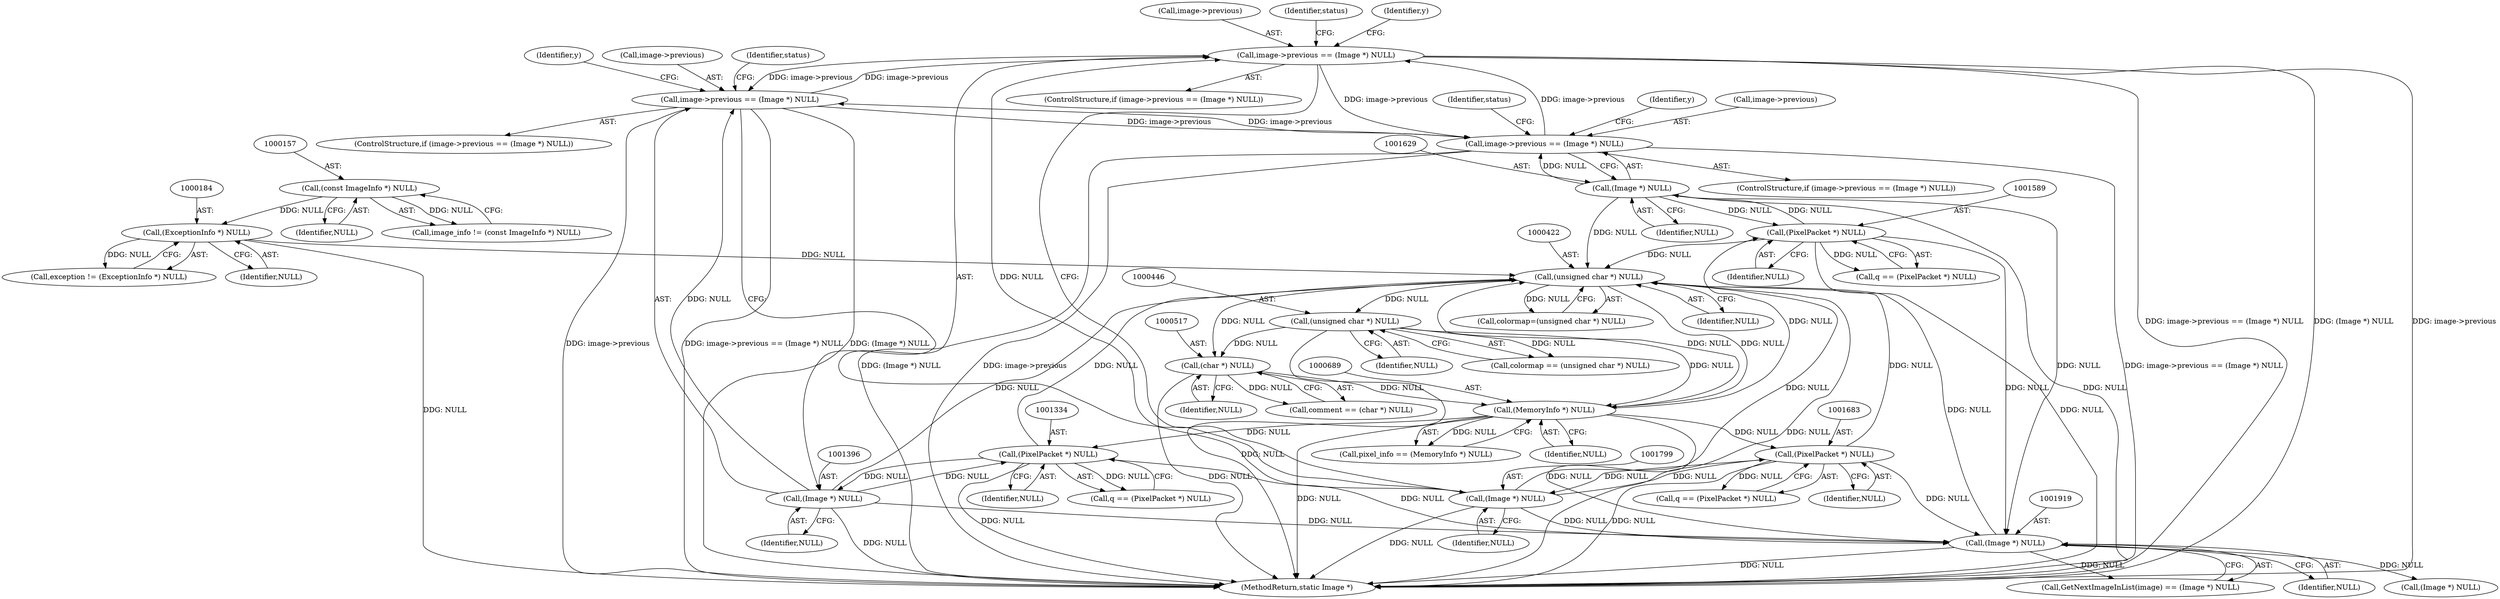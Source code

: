 digraph "0_ImageMagick_7fdf9ea808caa3c81a0eb42656e5fafc59084198@pointer" {
"1001794" [label="(Call,image->previous == (Image *) NULL)"];
"1001391" [label="(Call,image->previous == (Image *) NULL)"];
"1001794" [label="(Call,image->previous == (Image *) NULL)"];
"1001624" [label="(Call,image->previous == (Image *) NULL)"];
"1001628" [label="(Call,(Image *) NULL)"];
"1001588" [label="(Call,(PixelPacket *) NULL)"];
"1000688" [label="(Call,(MemoryInfo *) NULL)"];
"1000445" [label="(Call,(unsigned char *) NULL)"];
"1000421" [label="(Call,(unsigned char *) NULL)"];
"1001682" [label="(Call,(PixelPacket *) NULL)"];
"1001798" [label="(Call,(Image *) NULL)"];
"1000183" [label="(Call,(ExceptionInfo *) NULL)"];
"1000156" [label="(Call,(const ImageInfo *) NULL)"];
"1001333" [label="(Call,(PixelPacket *) NULL)"];
"1001395" [label="(Call,(Image *) NULL)"];
"1001918" [label="(Call,(Image *) NULL)"];
"1000516" [label="(Call,(char *) NULL)"];
"1001915" [label="(Call,GetNextImageInList(image) == (Image *) NULL)"];
"1001395" [label="(Call,(Image *) NULL)"];
"1001391" [label="(Call,image->previous == (Image *) NULL)"];
"1001625" [label="(Call,image->previous)"];
"1000686" [label="(Call,pixel_info == (MemoryInfo *) NULL)"];
"1000183" [label="(Call,(ExceptionInfo *) NULL)"];
"1001586" [label="(Call,q == (PixelPacket *) NULL)"];
"1001918" [label="(Call,(Image *) NULL)"];
"1000443" [label="(Call,colormap == (unsigned char *) NULL)"];
"1001795" [label="(Call,image->previous)"];
"1000514" [label="(Call,comment == (char *) NULL)"];
"1001630" [label="(Identifier,NULL)"];
"1000156" [label="(Call,(const ImageInfo *) NULL)"];
"1000516" [label="(Call,(char *) NULL)"];
"1001920" [label="(Identifier,NULL)"];
"1001624" [label="(Call,image->previous == (Image *) NULL)"];
"1001390" [label="(ControlStructure,if (image->previous == (Image *) NULL))"];
"1001590" [label="(Identifier,NULL)"];
"1000419" [label="(Call,colormap=(unsigned char *) NULL)"];
"1001331" [label="(Call,q == (PixelPacket *) NULL)"];
"1001684" [label="(Identifier,NULL)"];
"1000158" [label="(Identifier,NULL)"];
"1001803" [label="(Identifier,status)"];
"1000154" [label="(Call,image_info != (const ImageInfo *) NULL)"];
"1001666" [label="(Identifier,y)"];
"1000181" [label="(Call,exception != (ExceptionInfo *) NULL)"];
"1001927" [label="(Call,(Image *) NULL)"];
"1001793" [label="(ControlStructure,if (image->previous == (Image *) NULL))"];
"1000421" [label="(Call,(unsigned char *) NULL)"];
"1001633" [label="(Identifier,status)"];
"1001798" [label="(Call,(Image *) NULL)"];
"1000688" [label="(Call,(MemoryInfo *) NULL)"];
"1001623" [label="(ControlStructure,if (image->previous == (Image *) NULL))"];
"1001317" [label="(Identifier,y)"];
"1000423" [label="(Identifier,NULL)"];
"1000690" [label="(Identifier,NULL)"];
"1000185" [label="(Identifier,NULL)"];
"1001800" [label="(Identifier,NULL)"];
"1001333" [label="(Call,(PixelPacket *) NULL)"];
"1000445" [label="(Call,(unsigned char *) NULL)"];
"1000447" [label="(Identifier,NULL)"];
"1000518" [label="(Identifier,NULL)"];
"1001588" [label="(Call,(PixelPacket *) NULL)"];
"1001965" [label="(MethodReturn,static Image *)"];
"1001392" [label="(Call,image->previous)"];
"1001682" [label="(Call,(PixelPacket *) NULL)"];
"1001680" [label="(Call,q == (PixelPacket *) NULL)"];
"1001400" [label="(Identifier,status)"];
"1001335" [label="(Identifier,NULL)"];
"1001397" [label="(Identifier,NULL)"];
"1001794" [label="(Call,image->previous == (Image *) NULL)"];
"1001628" [label="(Call,(Image *) NULL)"];
"1001572" [label="(Identifier,y)"];
"1001794" -> "1001793"  [label="AST: "];
"1001794" -> "1001798"  [label="CFG: "];
"1001795" -> "1001794"  [label="AST: "];
"1001798" -> "1001794"  [label="AST: "];
"1001803" -> "1001794"  [label="CFG: "];
"1001666" -> "1001794"  [label="CFG: "];
"1001794" -> "1001965"  [label="DDG: image->previous == (Image *) NULL"];
"1001794" -> "1001965"  [label="DDG: (Image *) NULL"];
"1001794" -> "1001965"  [label="DDG: image->previous"];
"1001794" -> "1001391"  [label="DDG: image->previous"];
"1001794" -> "1001624"  [label="DDG: image->previous"];
"1001391" -> "1001794"  [label="DDG: image->previous"];
"1001624" -> "1001794"  [label="DDG: image->previous"];
"1001798" -> "1001794"  [label="DDG: NULL"];
"1001391" -> "1001390"  [label="AST: "];
"1001391" -> "1001395"  [label="CFG: "];
"1001392" -> "1001391"  [label="AST: "];
"1001395" -> "1001391"  [label="AST: "];
"1001400" -> "1001391"  [label="CFG: "];
"1001317" -> "1001391"  [label="CFG: "];
"1001391" -> "1001965"  [label="DDG: image->previous"];
"1001391" -> "1001965"  [label="DDG: image->previous == (Image *) NULL"];
"1001391" -> "1001965"  [label="DDG: (Image *) NULL"];
"1001624" -> "1001391"  [label="DDG: image->previous"];
"1001395" -> "1001391"  [label="DDG: NULL"];
"1001391" -> "1001624"  [label="DDG: image->previous"];
"1001624" -> "1001623"  [label="AST: "];
"1001624" -> "1001628"  [label="CFG: "];
"1001625" -> "1001624"  [label="AST: "];
"1001628" -> "1001624"  [label="AST: "];
"1001633" -> "1001624"  [label="CFG: "];
"1001572" -> "1001624"  [label="CFG: "];
"1001624" -> "1001965"  [label="DDG: image->previous == (Image *) NULL"];
"1001624" -> "1001965"  [label="DDG: (Image *) NULL"];
"1001624" -> "1001965"  [label="DDG: image->previous"];
"1001628" -> "1001624"  [label="DDG: NULL"];
"1001628" -> "1001630"  [label="CFG: "];
"1001629" -> "1001628"  [label="AST: "];
"1001630" -> "1001628"  [label="AST: "];
"1001628" -> "1001965"  [label="DDG: NULL"];
"1001628" -> "1000421"  [label="DDG: NULL"];
"1001628" -> "1001588"  [label="DDG: NULL"];
"1001588" -> "1001628"  [label="DDG: NULL"];
"1001628" -> "1001918"  [label="DDG: NULL"];
"1001588" -> "1001586"  [label="AST: "];
"1001588" -> "1001590"  [label="CFG: "];
"1001589" -> "1001588"  [label="AST: "];
"1001590" -> "1001588"  [label="AST: "];
"1001586" -> "1001588"  [label="CFG: "];
"1001588" -> "1001965"  [label="DDG: NULL"];
"1001588" -> "1000421"  [label="DDG: NULL"];
"1001588" -> "1001586"  [label="DDG: NULL"];
"1000688" -> "1001588"  [label="DDG: NULL"];
"1001588" -> "1001918"  [label="DDG: NULL"];
"1000688" -> "1000686"  [label="AST: "];
"1000688" -> "1000690"  [label="CFG: "];
"1000689" -> "1000688"  [label="AST: "];
"1000690" -> "1000688"  [label="AST: "];
"1000686" -> "1000688"  [label="CFG: "];
"1000688" -> "1001965"  [label="DDG: NULL"];
"1000688" -> "1000421"  [label="DDG: NULL"];
"1000688" -> "1000686"  [label="DDG: NULL"];
"1000445" -> "1000688"  [label="DDG: NULL"];
"1000421" -> "1000688"  [label="DDG: NULL"];
"1000516" -> "1000688"  [label="DDG: NULL"];
"1000688" -> "1001333"  [label="DDG: NULL"];
"1000688" -> "1001682"  [label="DDG: NULL"];
"1000688" -> "1001918"  [label="DDG: NULL"];
"1000445" -> "1000443"  [label="AST: "];
"1000445" -> "1000447"  [label="CFG: "];
"1000446" -> "1000445"  [label="AST: "];
"1000447" -> "1000445"  [label="AST: "];
"1000443" -> "1000445"  [label="CFG: "];
"1000445" -> "1001965"  [label="DDG: NULL"];
"1000445" -> "1000443"  [label="DDG: NULL"];
"1000421" -> "1000445"  [label="DDG: NULL"];
"1000445" -> "1000516"  [label="DDG: NULL"];
"1000421" -> "1000419"  [label="AST: "];
"1000421" -> "1000423"  [label="CFG: "];
"1000422" -> "1000421"  [label="AST: "];
"1000423" -> "1000421"  [label="AST: "];
"1000419" -> "1000421"  [label="CFG: "];
"1000421" -> "1001965"  [label="DDG: NULL"];
"1000421" -> "1000419"  [label="DDG: NULL"];
"1001682" -> "1000421"  [label="DDG: NULL"];
"1000183" -> "1000421"  [label="DDG: NULL"];
"1001333" -> "1000421"  [label="DDG: NULL"];
"1001395" -> "1000421"  [label="DDG: NULL"];
"1001798" -> "1000421"  [label="DDG: NULL"];
"1001918" -> "1000421"  [label="DDG: NULL"];
"1000421" -> "1000516"  [label="DDG: NULL"];
"1001682" -> "1001680"  [label="AST: "];
"1001682" -> "1001684"  [label="CFG: "];
"1001683" -> "1001682"  [label="AST: "];
"1001684" -> "1001682"  [label="AST: "];
"1001680" -> "1001682"  [label="CFG: "];
"1001682" -> "1001965"  [label="DDG: NULL"];
"1001682" -> "1001680"  [label="DDG: NULL"];
"1001798" -> "1001682"  [label="DDG: NULL"];
"1001682" -> "1001798"  [label="DDG: NULL"];
"1001682" -> "1001918"  [label="DDG: NULL"];
"1001798" -> "1001800"  [label="CFG: "];
"1001799" -> "1001798"  [label="AST: "];
"1001800" -> "1001798"  [label="AST: "];
"1001798" -> "1001965"  [label="DDG: NULL"];
"1001798" -> "1001918"  [label="DDG: NULL"];
"1000183" -> "1000181"  [label="AST: "];
"1000183" -> "1000185"  [label="CFG: "];
"1000184" -> "1000183"  [label="AST: "];
"1000185" -> "1000183"  [label="AST: "];
"1000181" -> "1000183"  [label="CFG: "];
"1000183" -> "1001965"  [label="DDG: NULL"];
"1000183" -> "1000181"  [label="DDG: NULL"];
"1000156" -> "1000183"  [label="DDG: NULL"];
"1000156" -> "1000154"  [label="AST: "];
"1000156" -> "1000158"  [label="CFG: "];
"1000157" -> "1000156"  [label="AST: "];
"1000158" -> "1000156"  [label="AST: "];
"1000154" -> "1000156"  [label="CFG: "];
"1000156" -> "1000154"  [label="DDG: NULL"];
"1001333" -> "1001331"  [label="AST: "];
"1001333" -> "1001335"  [label="CFG: "];
"1001334" -> "1001333"  [label="AST: "];
"1001335" -> "1001333"  [label="AST: "];
"1001331" -> "1001333"  [label="CFG: "];
"1001333" -> "1001965"  [label="DDG: NULL"];
"1001333" -> "1001331"  [label="DDG: NULL"];
"1001395" -> "1001333"  [label="DDG: NULL"];
"1001333" -> "1001395"  [label="DDG: NULL"];
"1001333" -> "1001918"  [label="DDG: NULL"];
"1001395" -> "1001397"  [label="CFG: "];
"1001396" -> "1001395"  [label="AST: "];
"1001397" -> "1001395"  [label="AST: "];
"1001395" -> "1001965"  [label="DDG: NULL"];
"1001395" -> "1001918"  [label="DDG: NULL"];
"1001918" -> "1001915"  [label="AST: "];
"1001918" -> "1001920"  [label="CFG: "];
"1001919" -> "1001918"  [label="AST: "];
"1001920" -> "1001918"  [label="AST: "];
"1001915" -> "1001918"  [label="CFG: "];
"1001918" -> "1001965"  [label="DDG: NULL"];
"1001918" -> "1001915"  [label="DDG: NULL"];
"1001918" -> "1001927"  [label="DDG: NULL"];
"1000516" -> "1000514"  [label="AST: "];
"1000516" -> "1000518"  [label="CFG: "];
"1000517" -> "1000516"  [label="AST: "];
"1000518" -> "1000516"  [label="AST: "];
"1000514" -> "1000516"  [label="CFG: "];
"1000516" -> "1001965"  [label="DDG: NULL"];
"1000516" -> "1000514"  [label="DDG: NULL"];
}
